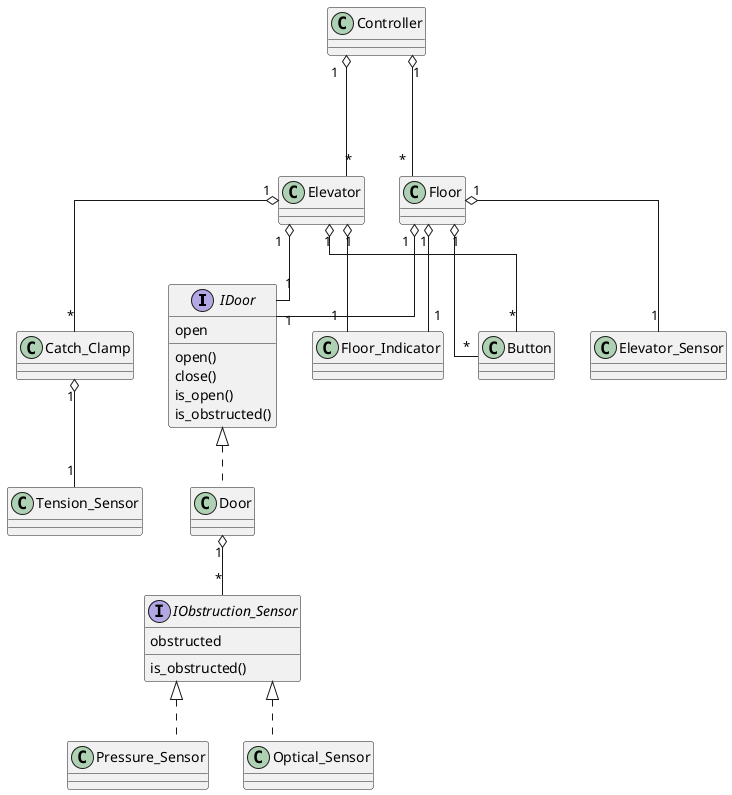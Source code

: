 @startuml
skinparam linetype ortho

interface IDoor {
	open

	open()
	close()
	is_open()
	is_obstructed()
}
interface IObstruction_Sensor {
	obstructed

	is_obstructed()
}

class Controller {

}
class Elevator {

}
class Door {

}
class Pressure_Sensor {

}
class Optical_Sensor {

}
class Tension_Sensor {

}
class Catch_Clamp {

}
class Floor_Indicator {

}
class Elevator_Sensor {

}
class Button {

}

Controller			"1" o--- "*"	Floor
Controller			"1" o--- "*"	Elevator
IDoor					<|..		Door
Elevator			"1" o-- "1"		IDoor
Floor				"1" o-- "1"		IDoor
Door				"1" o-- "*"		IObstruction_Sensor
IObstruction_Sensor		<|..		Pressure_Sensor
IObstruction_Sensor		<|..		Optical_Sensor
Elevator			"1" o-- "1"		Floor_Indicator
Floor				"1" o-- "1"		Floor_Indicator
Elevator			"1" o-- "*"		Button
Floor				"1" o-- "*"		Button
Floor				"1" o-- "1"		Elevator_Sensor
Elevator			"1" o-- "*"		Catch_Clamp
Catch_Clamp			"1" o-- "1"		Tension_Sensor

@enduml